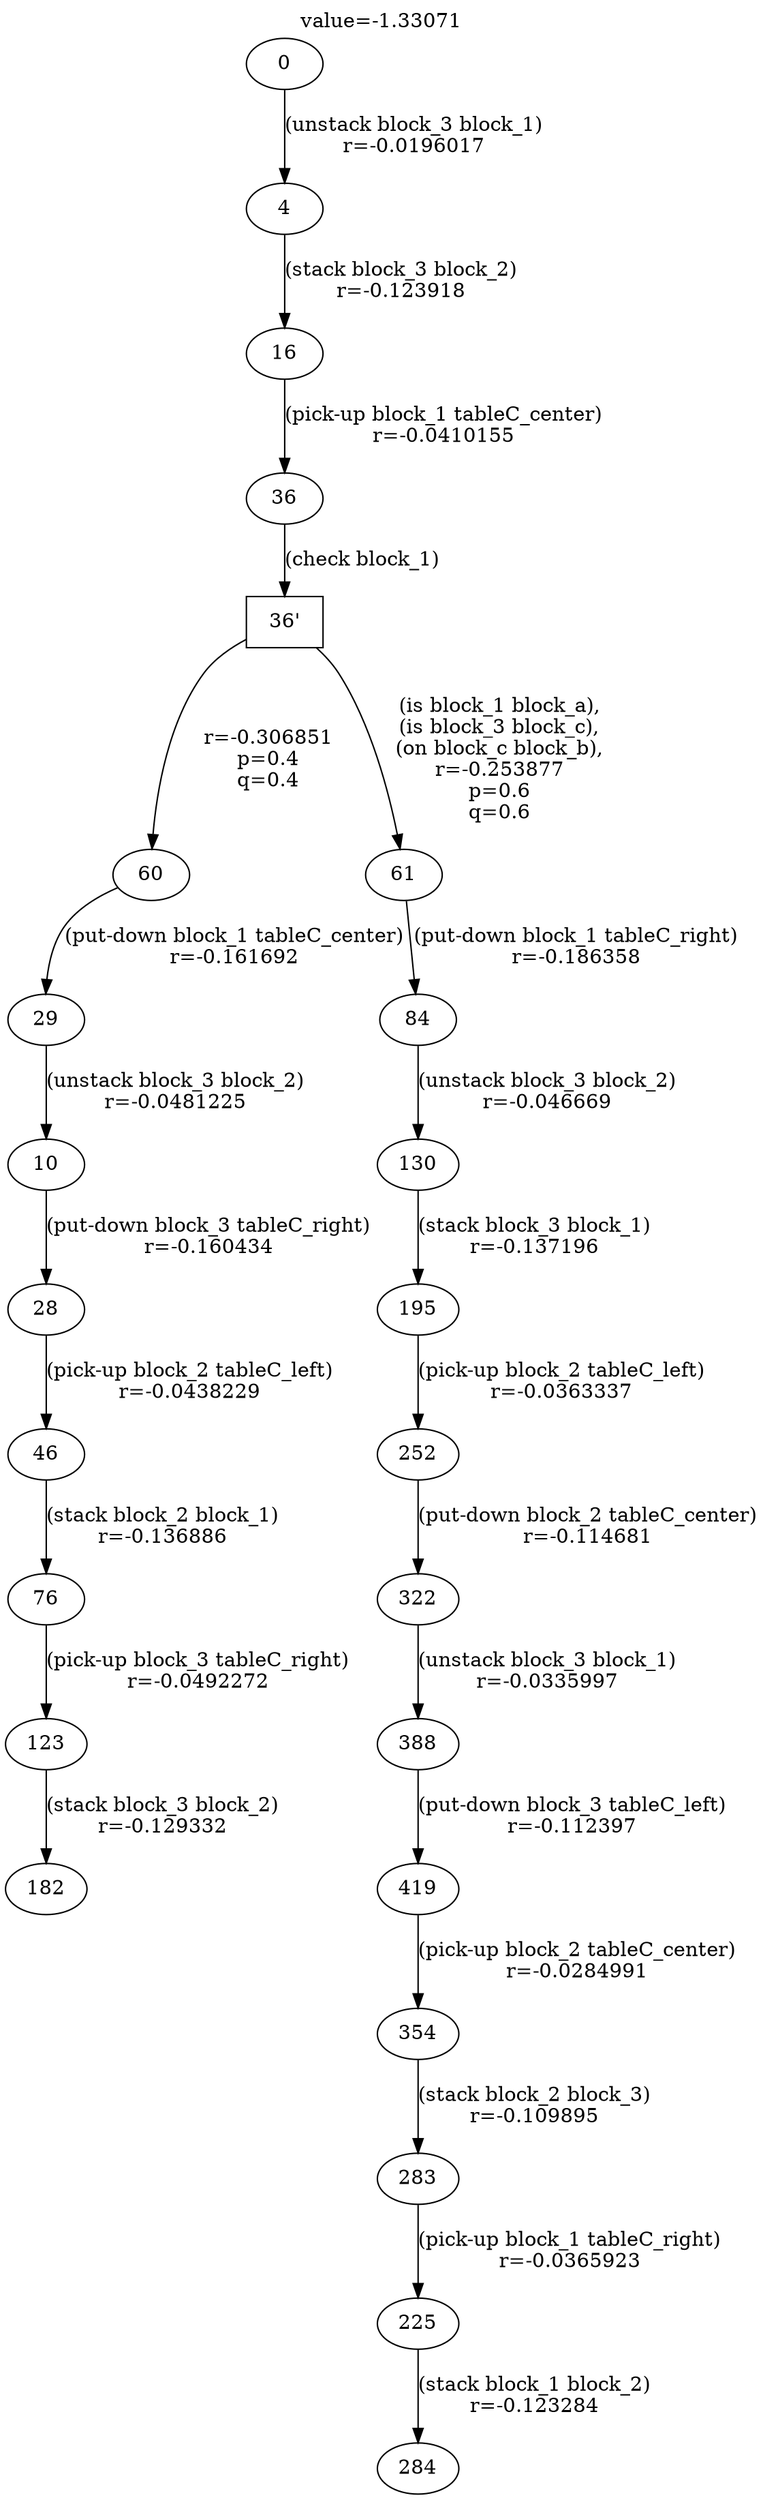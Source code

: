 digraph g{
label="value=-1.33071"
labelloc=top
0->4 [ label="(unstack block_3 block_1)
r=-0.0196017" ];
4->16 [ label="(stack block_3 block_2)
r=-0.123918" ];
16->36 [ label="(pick-up block_1 tableC_center)
r=-0.0410155" ];
"36'" [ shape=box ] ;
36->"36'" [ label="(check block_1)" ];
"36'"->60 [ label="
r=-0.306851
p=0.4
q=0.4" ];
60->29 [ label="(put-down block_1 tableC_center)
r=-0.161692" ];
29->10 [ label="(unstack block_3 block_2)
r=-0.0481225" ];
10->28 [ label="(put-down block_3 tableC_right)
r=-0.160434" ];
28->46 [ label="(pick-up block_2 tableC_left)
r=-0.0438229" ];
46->76 [ label="(stack block_2 block_1)
r=-0.136886" ];
76->123 [ label="(pick-up block_3 tableC_right)
r=-0.0492272" ];
123->182 [ label="(stack block_3 block_2)
r=-0.129332" ];
"36'"->61 [ label="
(is block_1 block_a),
(is block_3 block_c),
(on block_c block_b),
r=-0.253877
p=0.6
q=0.6" ];
61->84 [ label="(put-down block_1 tableC_right)
r=-0.186358" ];
84->130 [ label="(unstack block_3 block_2)
r=-0.046669" ];
130->195 [ label="(stack block_3 block_1)
r=-0.137196" ];
195->252 [ label="(pick-up block_2 tableC_left)
r=-0.0363337" ];
252->322 [ label="(put-down block_2 tableC_center)
r=-0.114681" ];
322->388 [ label="(unstack block_3 block_1)
r=-0.0335997" ];
388->419 [ label="(put-down block_3 tableC_left)
r=-0.112397" ];
419->354 [ label="(pick-up block_2 tableC_center)
r=-0.0284991" ];
354->283 [ label="(stack block_2 block_3)
r=-0.109895" ];
283->225 [ label="(pick-up block_1 tableC_right)
r=-0.0365923" ];
225->284 [ label="(stack block_1 block_2)
r=-0.123284" ];
}
